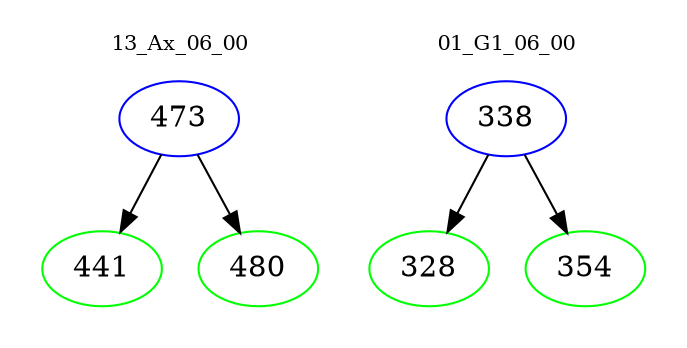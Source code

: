 digraph{
subgraph cluster_0 {
color = white
label = "13_Ax_06_00";
fontsize=10;
T0_473 [label="473", color="blue"]
T0_473 -> T0_441 [color="black"]
T0_441 [label="441", color="green"]
T0_473 -> T0_480 [color="black"]
T0_480 [label="480", color="green"]
}
subgraph cluster_1 {
color = white
label = "01_G1_06_00";
fontsize=10;
T1_338 [label="338", color="blue"]
T1_338 -> T1_328 [color="black"]
T1_328 [label="328", color="green"]
T1_338 -> T1_354 [color="black"]
T1_354 [label="354", color="green"]
}
}

